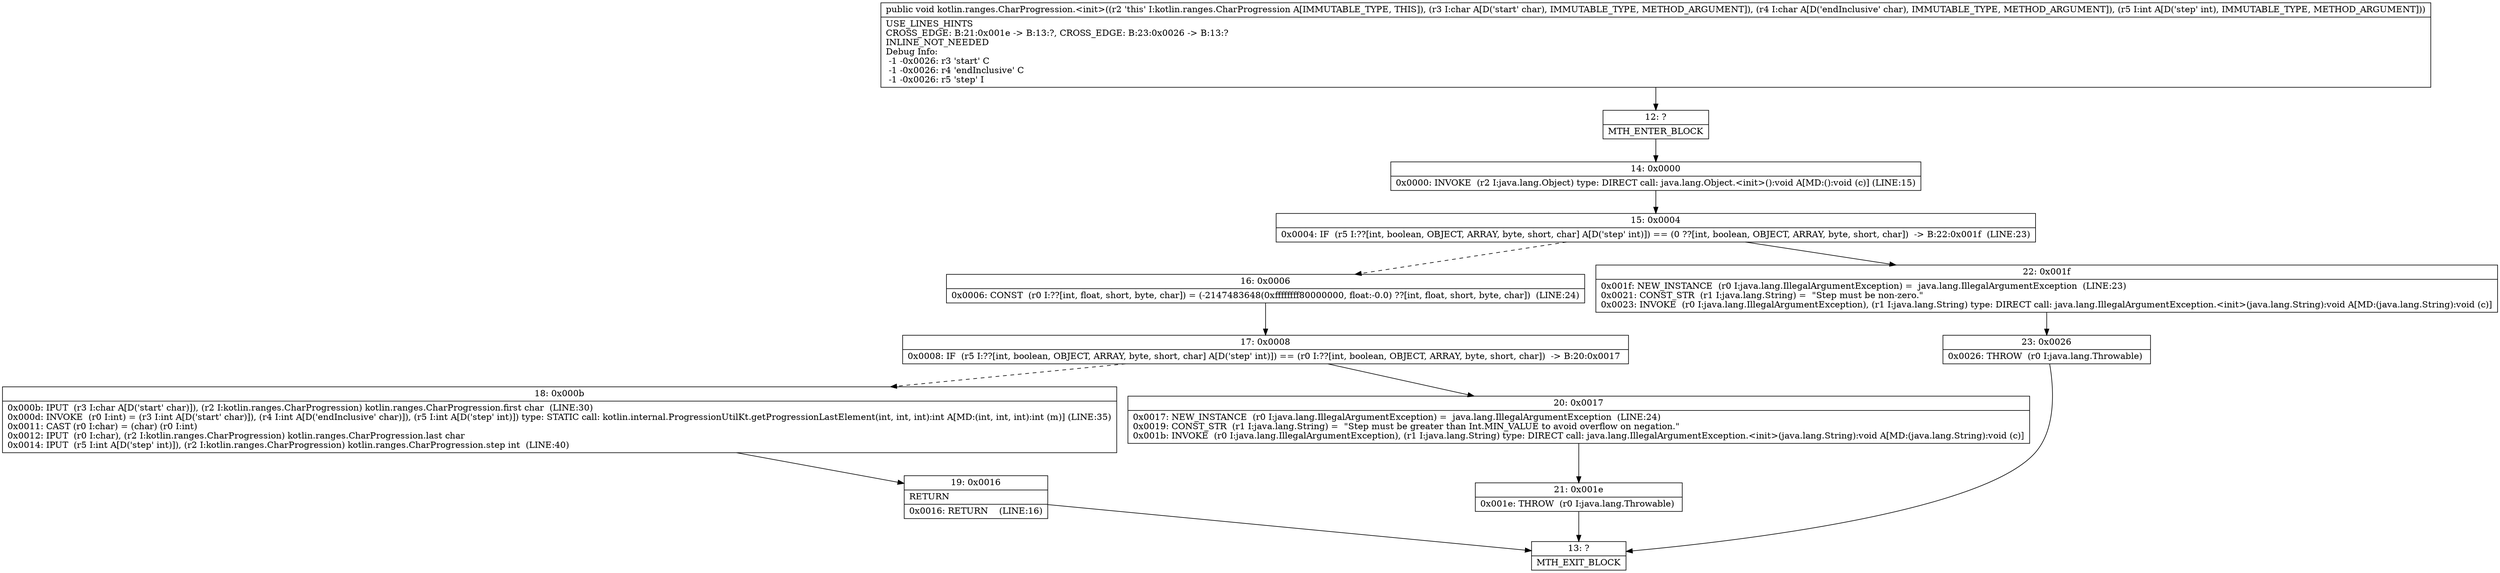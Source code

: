 digraph "CFG forkotlin.ranges.CharProgression.\<init\>(CCI)V" {
Node_12 [shape=record,label="{12\:\ ?|MTH_ENTER_BLOCK\l}"];
Node_14 [shape=record,label="{14\:\ 0x0000|0x0000: INVOKE  (r2 I:java.lang.Object) type: DIRECT call: java.lang.Object.\<init\>():void A[MD:():void (c)] (LINE:15)\l}"];
Node_15 [shape=record,label="{15\:\ 0x0004|0x0004: IF  (r5 I:??[int, boolean, OBJECT, ARRAY, byte, short, char] A[D('step' int)]) == (0 ??[int, boolean, OBJECT, ARRAY, byte, short, char])  \-\> B:22:0x001f  (LINE:23)\l}"];
Node_16 [shape=record,label="{16\:\ 0x0006|0x0006: CONST  (r0 I:??[int, float, short, byte, char]) = (\-2147483648(0xffffffff80000000, float:\-0.0) ??[int, float, short, byte, char])  (LINE:24)\l}"];
Node_17 [shape=record,label="{17\:\ 0x0008|0x0008: IF  (r5 I:??[int, boolean, OBJECT, ARRAY, byte, short, char] A[D('step' int)]) == (r0 I:??[int, boolean, OBJECT, ARRAY, byte, short, char])  \-\> B:20:0x0017 \l}"];
Node_18 [shape=record,label="{18\:\ 0x000b|0x000b: IPUT  (r3 I:char A[D('start' char)]), (r2 I:kotlin.ranges.CharProgression) kotlin.ranges.CharProgression.first char  (LINE:30)\l0x000d: INVOKE  (r0 I:int) = (r3 I:int A[D('start' char)]), (r4 I:int A[D('endInclusive' char)]), (r5 I:int A[D('step' int)]) type: STATIC call: kotlin.internal.ProgressionUtilKt.getProgressionLastElement(int, int, int):int A[MD:(int, int, int):int (m)] (LINE:35)\l0x0011: CAST (r0 I:char) = (char) (r0 I:int) \l0x0012: IPUT  (r0 I:char), (r2 I:kotlin.ranges.CharProgression) kotlin.ranges.CharProgression.last char \l0x0014: IPUT  (r5 I:int A[D('step' int)]), (r2 I:kotlin.ranges.CharProgression) kotlin.ranges.CharProgression.step int  (LINE:40)\l}"];
Node_19 [shape=record,label="{19\:\ 0x0016|RETURN\l|0x0016: RETURN    (LINE:16)\l}"];
Node_13 [shape=record,label="{13\:\ ?|MTH_EXIT_BLOCK\l}"];
Node_20 [shape=record,label="{20\:\ 0x0017|0x0017: NEW_INSTANCE  (r0 I:java.lang.IllegalArgumentException) =  java.lang.IllegalArgumentException  (LINE:24)\l0x0019: CONST_STR  (r1 I:java.lang.String) =  \"Step must be greater than Int.MIN_VALUE to avoid overflow on negation.\" \l0x001b: INVOKE  (r0 I:java.lang.IllegalArgumentException), (r1 I:java.lang.String) type: DIRECT call: java.lang.IllegalArgumentException.\<init\>(java.lang.String):void A[MD:(java.lang.String):void (c)]\l}"];
Node_21 [shape=record,label="{21\:\ 0x001e|0x001e: THROW  (r0 I:java.lang.Throwable) \l}"];
Node_22 [shape=record,label="{22\:\ 0x001f|0x001f: NEW_INSTANCE  (r0 I:java.lang.IllegalArgumentException) =  java.lang.IllegalArgumentException  (LINE:23)\l0x0021: CONST_STR  (r1 I:java.lang.String) =  \"Step must be non\-zero.\" \l0x0023: INVOKE  (r0 I:java.lang.IllegalArgumentException), (r1 I:java.lang.String) type: DIRECT call: java.lang.IllegalArgumentException.\<init\>(java.lang.String):void A[MD:(java.lang.String):void (c)]\l}"];
Node_23 [shape=record,label="{23\:\ 0x0026|0x0026: THROW  (r0 I:java.lang.Throwable) \l}"];
MethodNode[shape=record,label="{public void kotlin.ranges.CharProgression.\<init\>((r2 'this' I:kotlin.ranges.CharProgression A[IMMUTABLE_TYPE, THIS]), (r3 I:char A[D('start' char), IMMUTABLE_TYPE, METHOD_ARGUMENT]), (r4 I:char A[D('endInclusive' char), IMMUTABLE_TYPE, METHOD_ARGUMENT]), (r5 I:int A[D('step' int), IMMUTABLE_TYPE, METHOD_ARGUMENT]))  | USE_LINES_HINTS\lCROSS_EDGE: B:21:0x001e \-\> B:13:?, CROSS_EDGE: B:23:0x0026 \-\> B:13:?\lINLINE_NOT_NEEDED\lDebug Info:\l  \-1 \-0x0026: r3 'start' C\l  \-1 \-0x0026: r4 'endInclusive' C\l  \-1 \-0x0026: r5 'step' I\l}"];
MethodNode -> Node_12;Node_12 -> Node_14;
Node_14 -> Node_15;
Node_15 -> Node_16[style=dashed];
Node_15 -> Node_22;
Node_16 -> Node_17;
Node_17 -> Node_18[style=dashed];
Node_17 -> Node_20;
Node_18 -> Node_19;
Node_19 -> Node_13;
Node_20 -> Node_21;
Node_21 -> Node_13;
Node_22 -> Node_23;
Node_23 -> Node_13;
}

